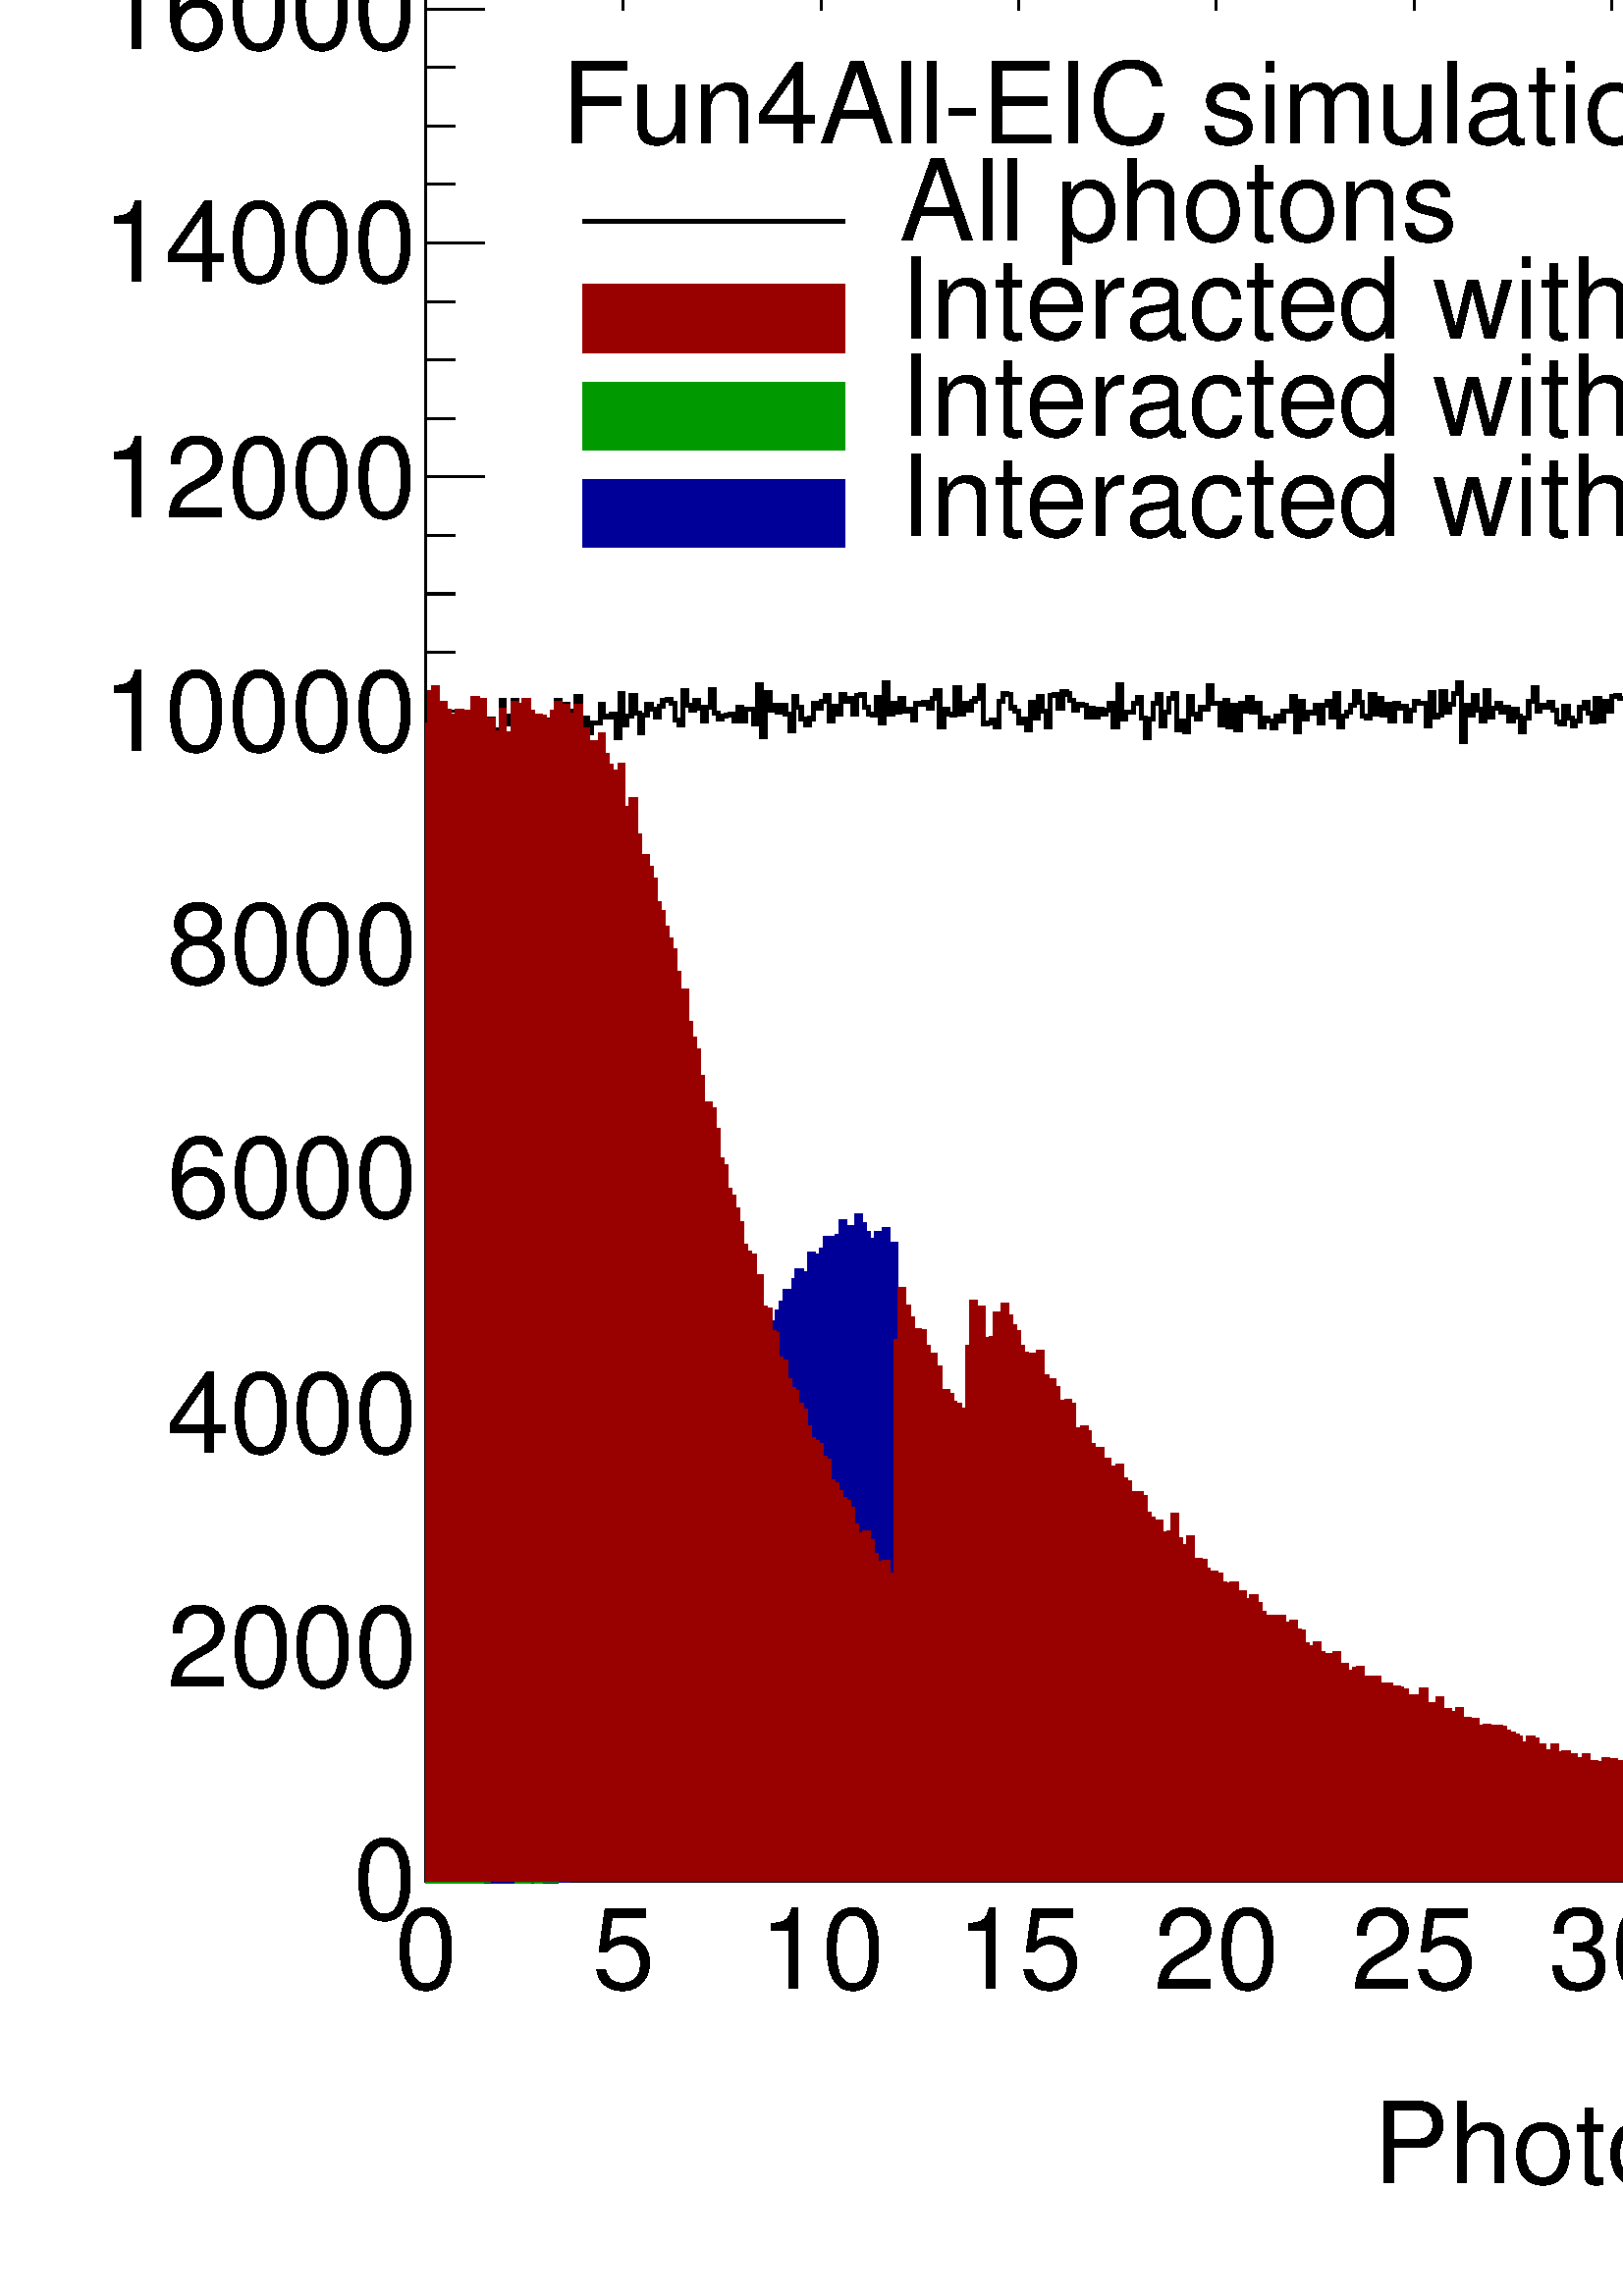 %!PS-Adobe-2.0 EPSF-2.0
%%BoundingBox:  0 0 936 913
%%DocumentNeededResources: ProcSet (FontSetInit)
%%EndComments
%%BeginProlog
80 dict begin
/s {stroke} def /l {lineto} def /m {moveto} def /t {translate} def
/r {rotate} def /rl {roll}  def /R {repeat} def
/d {rlineto} def /rm {rmoveto} def /gr {grestore} def /f {eofill} def
/c {setrgbcolor} def /black {0 setgray} def /sd {setdash} def
/cl {closepath} def /sf {scalefont setfont} def /lw {setlinewidth} def
/box {m dup 0 exch d exch 0 d 0 exch neg d cl} def
/NC{systemdict begin initclip end}def/C{NC box clip newpath}def
/bl {box s} def /bf {gsave box gsave f grestore 1 lw [] 0 sd s grestore} def /Y { 0 exch d} def /X { 0 d} def 
/K {{pop pop 0 moveto} exch kshow} bind def
/ita {/ang 15 def gsave [1 0 ang dup sin exch cos div 1 0 0] concat} def 
/mp {newpath /y exch def /x exch def} def
/side {[w .77 mul w .23 mul] .385 w mul sd w 0 l currentpoint t -144 r} def
/mr {mp x y w2 0 360 arc} def /m24 {mr s} def /m20 {mr f} def
/mb {mp x y w2 add m w2 neg 0 d 0 w neg d w 0 d 0 w d cl} def
/mt {mp x y w2 add m w2 neg w neg d w 0 d cl} def
/w4 {w 4 div} def
/w6 {w 6 div} def
/w8 {w 8 div} def
/m21 {mb f} def /m25 {mb s} def /m22 {mt f} def /m26{mt s} def
/m23 {mp x y w2 sub m w2 w d w neg 0 d cl f} def
/m27 {mp x y w2 add m w3 neg w2 neg d w3 w2 neg d w3 w2 d cl s} def
/m28 {mp x w2 sub y w2 sub w3 add m w3 0 d  0 w3 neg d w3 0 d 0 w3 d w3 0 d  0 w3 d w3 neg 0 d 0 w3 d w3 neg 0 d 0 w3 neg d w3 neg 0 d cl s } def
/m29 {mp gsave x w2 sub y w2 add w3 sub m currentpoint t 4 {side} repeat cl fill gr} def
/m30 {mp gsave x w2 sub y w2 add w3 sub m currentpoint t 4 {side} repeat cl s gr} def
/m31 {mp x y w2 sub m 0 w d x w2 sub y m w 0 d x w2 sub y w2 add m w w neg d x w2 sub y w2 sub m w w d s} def
/m32 {mp x y w2 sub m w2 w d w neg 0 d cl s} def
/m33 {mp x y w2 add m w3 neg w2 neg d w3 w2 neg d w3 w2 d cl f} def
/m34 {mp x w2 sub y w2 sub w3 add m w3 0 d  0 w3 neg d w3 0 d 0 w3 d w3 0 d  0 w3 d w3 neg 0 d 0 w3 d w3 neg 0 d 0 w3 neg d w3 neg 0 d cl f } def
/m35 {mp x y w2 add m w2 neg w2 neg d w2 w2 neg d w2 w2 d w2 neg w2 d x y w2 sub m 0 w d x w2 sub y m w 0 d s} def
/m36 {mb x w2 sub y w2 add m w w neg d x w2 sub y w2 sub m w w d s} def
/m37 {mp x y m w4 neg w2 d w4 neg w2 neg d w2 0 d  w4 neg w2 neg d w2 0 d w4 neg w2 d w2 0 d w4 neg w2 d w4 neg w2 neg d cl s} def
/m38 {mp x w4 sub y w2 add m w4 neg w4 neg d 0 w2 neg d w4 w4 neg d w2 0 d w4 w4 d 0 w2 d w4 neg w4 d w2 neg 0 d x y w2 sub m 0 w d x w2 sub y m w 0 d cl s} def
/m39 {mp x y m w4 neg w2 d w4 neg w2 neg d w2 0 d  w4 neg w2 neg d w2 0 d w4 neg w2 d w2 0 d w4 neg w2 d w4 neg w2 neg d cl f} def
/m40 {mp x y m w4 w2 d w4 w4 neg d w2 neg w4 neg d w2 w4 neg d w4 neg w4 neg d w4 neg w2 d w4 neg w2 neg d w4 neg w4 d w2 w4 d w2 neg w4 d w4 w4 d w4 w2 neg d cl s} def
/m41 {mp x y m w4 w2 d w4 w4 neg d w2 neg w4 neg d w2 w4 neg d w4 neg w4 neg d w4 neg w2 d w4 neg w2 neg d w4 neg w4 d w2 w4 d w2 neg w4 d w4 w4 d w4 w2 neg d cl f} def
/m42 {mp x y w2 add m w8 neg w2 -3 4 div mul d w2 -3 4 div mul w8 neg d w2 3 4 div mul w8 neg d w8 w2 -3 4 div mul d w8 w2 3 4 div mul d w2 3 4 div mul w8 d w2 -3 4 div mul w8 d w8 neg w2 3 4 div mul d cl s} def
/m43 {mp x y w2 add m w8 neg w2 -3 4 div mul d w2 -3 4 div mul w8 neg d w2 3 4 div mul w8 neg d w8 w2 -3 4 div mul d w8 w2 3 4 div mul d w2 3 4 div mul w8 d w2 -3 4 div mul w8 d w8 neg w2 3 4 div mul d cl f} def
/m44 {mp x y m w6 neg w2 d w2 2 3 div mul 0 d w6 neg w2 neg d w2 w6 d 0 w2 -2 3 div mul d w2 neg w6 d w6 w2 neg d w2 -2 3 div mul 0 d w6 w2 d w2 neg w6 neg d 0 w2 2 3 div mul d w2 w6 neg d cl s} def
/m45 {mp x y m w6 neg w2 d w2 2 3 div mul 0 d w6 neg w2 neg d w2 w6 d 0 w2 -2 3 div mul d w2 neg w6 d w6 w2 neg d w2 -2 3 div mul 0 d w6 w2 d w2 neg w6 neg d 0 w2 2 3 div mul d w2 w6 neg d cl f} def
/m46 {mp x y w4 add m w4 neg w4 d w4 neg w4 neg d  w4 w4 neg d w4 neg w4 neg d w4 w4 neg d w4 w4 d w4 w4 neg d w4 w4 d w4 neg w4 d w4 w4 d w4 neg w4 d w4 neg w4 neg d cl s} def
/m47 {mp x y w4 add m w4 neg w4 d w4 neg w4 neg d w4 w4 neg d w4 neg w4 neg d  w4 w4 neg d w4 w4 d w4 w4 neg d w4 w4 d w4 neg w4 d w4 w4 d w4 neg w4 d w4 neg w4 neg d cl f} def
/m48 {mp x y w4 add m w4 neg w4 d w4 neg w4 neg d w4 w4 neg d  w4 neg w4 neg d w4 w4 neg d w4 w4 d w4 w4 neg d w4 w4 d w4 neg w4 d w4 w4 d w4 neg w4 d w4 neg w4 neg d  w4 w4 neg d w4 neg w4 neg d w4 neg w4 d w4 w4 d cl f} def
/m49 {mp x w2 sub w3 add y w2 sub w3 add m  0 w3 neg d w3 0 d 0 w3 d w3 0 d 0 w3 d w3 neg 0 d 0 w3 d w3 neg 0 d 0 w3 neg d w3 neg 0 d 0 w3 neg d w3 0 d 0 w3 d w3 0 d 0 w3 neg d w3 neg 0 d cl f } def
/m2 {mp x y w2 sub m 0 w d x w2 sub y m w 0 d s} def
/m5 {mp x w2 sub y w2 sub m w w d x w2 sub y w2 add m w w neg d s} def
%%IncludeResource: ProcSet (FontSetInit)
%%IncludeResource: font Times-Roman
%%IncludeResource: font Times-Italic
%%IncludeResource: font Times-Bold
%%IncludeResource: font Times-BoldItalic
%%IncludeResource: font Helvetica
%%IncludeResource: font Helvetica-Oblique
%%IncludeResource: font Helvetica-Bold
%%IncludeResource: font Helvetica-BoldOblique
%%IncludeResource: font Courier
%%IncludeResource: font Courier-Oblique
%%IncludeResource: font Courier-Bold
%%IncludeResource: font Courier-BoldOblique
%%IncludeResource: font Symbol
%%IncludeResource: font ZapfDingbats
/reEncode {exch findfont dup length dict begin {1 index /FID eq  {pop pop} {def} ifelse } forall /Encoding exch def currentdict end dup /FontName get exch definefont pop } def [/Times-Bold /Times-Italic /Times-BoldItalic /Helvetica /Helvetica-Oblique
 /Helvetica-Bold /Helvetica-BoldOblique /Courier /Courier-Oblique /Courier-Bold /Courier-BoldOblique /Times-Roman /AvantGarde-Book /AvantGarde-BookOblique /AvantGarde-Demi /AvantGarde-DemiOblique /Bookman-Demi /Bookman-DemiItalic /Bookman-Light
 /Bookman-LightItalic /Helvetica-Narrow /Helvetica-Narrow-Bold /Helvetica-Narrow-BoldOblique /Helvetica-Narrow-Oblique /NewCenturySchlbk-Roman /NewCenturySchlbk-Bold /NewCenturySchlbk-BoldItalic /NewCenturySchlbk-Italic /Palatino-Bold
 /Palatino-BoldItalic /Palatino-Italic /Palatino-Roman ] {ISOLatin1Encoding reEncode } forall
%%EndProlog
%%BeginSetup
%%EndSetup
newpath  gsave  .25 .25 scale  gsave  0 0 t black[  ] 0 sd 3 lw 1 1 1 c 3744 3654 0 0 bf black 1 1 1 c 3670 3580 37 37 bf black 1 1 1 c 2899 2829 624 609 bf black 2899 2829 624 609 bl 1 1 1 c 2899 2829 624 609 bf black 2899 2829 624 609 bl 6 lw 1 1 1
 c black 624 2304 m 6 X 48 Y 6 X 7 Y 6 X -46 Y 6 X 23 Y 5 X -11 Y 6 X -14 Y 6 X 6 Y 6 X 8 Y 6 X -3 Y 5 X 2 Y 6 X -3 Y 6 X 23 Y 6 X -40 Y 6 X 37 Y 5 X -57 Y 6 X 29 Y 6 X -16 Y 6 X 1 Y 6 X 43 Y 5 X -23 Y 6 X -12 Y 6 X 34 Y 6 X -7 Y 6 X -39 Y 5 X 46 Y 6
 X -17 Y 6 X -18 Y 6 X 13 Y 6 X -2 Y 5 X -4 Y 6 X -2 Y 6 X 14 Y 6 X 16 Y 6 X -31 Y 5 X 26 Y 6 X -10 Y 6 X -21 Y 6 X 42 Y 6 X -58 Y 5 X 27 Y 6 X -21 Y 6 X 14 Y 6 X -1 Y 6 X 28 Y 5 X -18 Y 12 X 3 Y 6 X -34 Y 6 X 65 Y 5 X -46 Y 6 X 13 Y 6 X 30 Y 6 X -26
 Y 6 X -29 Y 5 X 26 Y 6 X 16 Y 6 X -7 Y 6 X -11 Y 6 X 15 Y 5 X 9 Y 6 X 1 Y 6 X -5 Y 6 X -25 Y 6 X -7 Y 5 X 50 Y 6 X -22 Y 6 X -6 Y 6 X 14 Y 6 X -11 Y 5 X -20 Y 6 X 21 Y 6 X 25 Y 6 X -34 Y 5 X -9 Y 6 X 5 Y 6 X 1 Y 6 X 2 Y 6 X -11 Y 5 X 20 Y 6 X -20 Y
 6 X 18 Y 12 X -22 Y 5 X 57 Y 6 X -76 Y 6 X 65 Y 6 X -26 Y 6 X 7 Y 5 X -9 Y 6 X 9 Y 6 X -12 Y 6 X -25 Y 6 X 50 Y 5 X -15 Y 6 X -18 Y 6 X -8 Y 6 X 9 Y 6 X 22 Y 5 X -7 Y 6 X 10 Y 6 X 9 Y 6 X -38 Y 6 X 22 Y 5 X -12 Y 6 X 29 Y 6 X -10 Y 6 X 4 Y 6 X -23 Y
 5 X 28 Y 6 X 1 Y 6 X -18 Y 6 X -10 Y 6 X -2 Y 5 X 26 Y 6 X -38 Y 6 X 60 Y 6 X -47 Y 6 X 17 Y 5 X -14 Y 6 X 20 Y 6 X -18 Y 6 X 2 Y 6 X -15 Y 5 X 25 Y 6 X -2 Y 6 X 3 Y 6 X -8 Y 6 X 13 Y 5 X 12 Y 6 X -53 Y 6 X 26 Y 6 X -7 Y 6 X -2 Y 5 X 41 Y 6 X -39 Y
 6 X 15 Y 6 X -10 Y 6 X 13 Y 5 X 5 Y 6 X 18 Y 6 X -56 Y 6 X 1 Y 6 X 5 Y 5 X -10 Y 6 X 37 Y 6 X 12 Y 6 X -2 Y 5 X -19 Y 6 X -5 Y 6 X -18 Y 6 X 6 Y 6 X -16 Y 5 X 41 Y 6 X -23 Y 6 X 31 Y 6 X -21 Y 6 X -23 Y 5 X 46 Y 6 X 1 Y 6 X -19 Y 6 X 23 Y 6 X -3 Y 5
 X -9 Y 6 X -15 Y 6 X 9 Y 6 X -1 Y 6 X -17 Y 5 X 12 Y 6 X -12 Y 6 X 10 Y 6 X -7 Y 6 X 6 Y 5 X 11 Y 6 X -35 Y 6 X 62 Y 6 X -50 Y 6 X 9 Y 5 X 1 Y 6 X 13 Y 6 X 8 Y 6 X -30 Y 6 X -29 Y 5 X 27 Y 6 X 24 Y 6 X 12 Y 6 X -45 Y 6 X 19 Y 5 X 20 Y 6 X 8 Y 6 X
 -53 Y 6 X 13 Y 6 X -16 Y 5 X 51 Y 6 X -25 Y 6 X -8 Y 6 X 17 Y 6 X -2 Y 5 X 34 Y 6 X -26 Y 6 X 1 Y 6 X -32 Y 6 X 35 Y 5 X -38 Y 6 X 31 Y 6 X -36 Y 6 X 39 Y 6 X -11 Y 5 X 20 Y 6 X -22 Y 6 X 14 Y 6 X -35 Y 6 X 13 Y 5 X -5 Y 6 X -9 Y 6 X 16 Y 6 X -6 Y 5
 X 14 Y 12 X 21 Y 6 X -51 Y 6 X 44 Y 5 X -26 Y 6 X 10 Y 6 X -1 Y 6 X 11 Y 6 X -25 Y 5 X 26 Y 6 X 5 Y 6 X -23 Y 6 X 35 Y 6 X -49 Y 5 X 16 Y 6 X 6 Y 6 X 9 Y 6 X 21 Y 6 X -16 Y 5 X -20 Y 6 X -3 Y 6 X 34 Y 6 X -29 Y 6 X 24 Y 5 X -25 Y 6 X 16 Y 6 X -24 Y
 6 X 25 Y 6 X -7 Y 5 X 3 Y 6 X -22 Y 6 X 16 Y 6 X 13 Y 6 X -2 Y 5 X -1 Y 6 X -33 Y 6 X 49 Y 6 X -35 Y 6 X 2 Y 5 X 35 Y 6 X -30 Y 6 X 11 Y 6 X 16 Y 6 X 16 Y 5 X -86 Y 6 X 52 Y 6 X -14 Y 6 X 29 Y 6 X -21 Y 5 X -17 Y 6 X 45 Y 6 X -38 Y 6 X 12 Y 6 X 7 Y
 5 X -13 Y 6 X 7 Y 6 X -20 Y 6 X 17 Y 6 X -10 Y 5 X -22 Y 6 X 20 Y 6 X 24 Y 6 X 20 Y 6 X -34 Y 5 X 8 Y 6 X -2 Y 6 X 7 Y 6 X -12 Y 6 X -17 Y 5 X -3 Y 6 X 26 Y 6 X -17 Y 6 X -12 Y 5 X 7 Y 6 X 20 Y 6 X 8 Y 6 X -16 Y 6 X -13 Y 5 X 34 Y 6 X -33 Y 6 X 29 Y
 6 X -14 Y 6 X 21 Y 5 X 2 Y 6 X -4 Y 12 X -13 Y 6 X 23 Y 5 X -43 Y 6 X 13 Y 6 X 27 Y 6 X -41 Y 6 X 15 Y 5 X -23 Y 6 X 31 Y 6 X -15 Y 6 X 8 Y 11 X 6 Y 6 X 6 Y 6 X 8 Y 6 X 3 Y 6 X -57 Y 5 X 27 Y 6 X 13 Y 6 X -12 Y 6 X -20 Y 6 X 22 Y 5 X -4 Y 6 X 6 Y 6
 X 7 Y 6 X 8 Y 6 X -35 Y 5 X 41 Y 6 X -28 Y 6 X 20 Y 6 X 4 Y 6 X 8 Y 5 X -45 Y 6 X 33 Y 6 X -29 Y 6 X 23 Y 6 X -12 Y 5 X -8 Y 6 X 28 Y 6 X -15 Y 6 X 16 Y 6 X -5 Y 5 X -18 Y 6 X -10 Y 6 X 15 Y 6 X 4 Y 6 X -14 Y 5 X 19 Y 6 X -18 Y 6 X 10 Y 6 X 7 Y 6 X
 -32 Y 5 X 7 Y 6 X 22 Y 6 X -12 Y 6 X 14 Y 5 X -19 Y 6 X 14 Y 6 X 13 Y 6 X -7 Y 6 X -17 Y 5 X 23 Y 6 X -1 Y 6 X -36 Y 6 X 10 Y 6 X 20 Y 5 X -22 Y 6 X 32 Y 6 X -26 Y 6 X 25 Y 6 X -9 Y 5 X 10 Y 6 X -36 Y 6 X 50 Y 6 X -37 Y 6 X 20 Y 5 X -15 Y 6 X -22 Y
 6 X 26 Y 6 X -3 Y 6 X 23 Y 5 X 7 Y 6 X -41 Y 6 X 17 Y 6 X -15 Y 6 X -2 Y 11 X -20 Y 12 X 7 Y 6 X 11 Y 5 X 14 Y 6 X 16 Y 6 X -20 Y 6 X -9 Y 6 X 5 Y 5 X 11 Y 6 X 20 Y 6 X -20 Y 6 X -6 Y 6 X 20 Y 5 X -5 Y 6 X 30 Y 6 X -60 Y 6 X 17 Y 6 X -11 Y 5 X -8 Y
 6 X 14 Y 6 X 9 Y 6 X 20 Y 6 X -25 Y 5 X 12 Y 6 X -3 Y 6 X -11 Y 6 X 4 Y 6 X 14 Y 5 X -16 Y 6 X -12 Y 6 X 11 Y 6 X -14 Y 6 X 27 Y 5 X -16 Y 6 X 8 Y 6 X -9 Y 6 X 13 Y 11 X -8 Y 6 X 11 Y 6 X -12 Y 6 X 14 Y 5 X -39 Y 6 X 22 Y 6 X -15 Y 6 X 41 Y 6 X -17
 Y 5 X 5 Y 6 X -6 Y 6 X 7 Y 6 X -18 Y 6 X 13 Y 5 X -6 Y 6 X -1 Y 6 X 13 Y 6 X 7 Y 6 X -26 Y 5 X 5 Y 6 X 16 Y 6 X -8 Y 6 X -8 Y 6 X 13 Y 5 X -25 Y 6 X 15 Y 6 X -22 Y 6 X 17 Y 6 X -22 Y 5 X 30 Y 6 X -8 Y 6 X 8 Y 6 X 10 Y 6 X -21 Y 5 X 13 Y 6 X -13 Y 6
 X 49 Y 6 X -47 Y 6 X 9 Y 5 X -28 Y 6 X 22 Y 6 X 7 Y 6 X -6 Y 6 X -11 Y 5 X 31 Y 6 X -36 Y 6 X 21 Y 6 X -5 Y 6 X 5 Y 5 X -10 Y 6 X -1 Y 6 X 19 Y 6 X -22 Y 6 X 17 Y 5 X 12 Y 6 X 14 Y 6 X -29 Y 6 X -13 Y 6 X 4 Y 5 X 6 Y 6 X -10 Y 6 X -21 Y 6 X 50 Y 6 X
 14 Y 5 X -25 Y 6 X -22 Y 6 X 22 Y 6 X -7 Y 6 X -43 Y 5 X 40 Y 6 X s 3 lw 624 609 m 2899 X s 624 694 m -85 Y s 682 652 m -43 Y s 740 652 m -43 Y s 798 652 m -43 Y s 856 652 m -43 Y s 914 694 m -85 Y s 972 652 m -43 Y s 1030 652 m -43 Y s 1088 652 m
 -43 Y s 1146 652 m -43 Y s 1204 694 m -85 Y s 1262 652 m -43 Y s 1320 652 m -43 Y s 1378 652 m -43 Y s 1436 652 m -43 Y s 1494 694 m -85 Y s 1552 652 m -43 Y s 1610 652 m -43 Y s 1668 652 m -43 Y s 1726 652 m -43 Y s 1784 694 m -85 Y s 1842 652 m
 -43 Y s 1900 652 m -43 Y s 1958 652 m -43 Y s 2016 652 m -43 Y s 2074 694 m -85 Y s 2132 652 m -43 Y s 2190 652 m -43 Y s 2248 652 m -43 Y s 2306 652 m -43 Y s 2364 694 m -85 Y s 2422 652 m -43 Y s 2480 652 m -43 Y s 2538 652 m -43 Y s 2596 652 m
 -43 Y s 2654 694 m -85 Y s 2711 652 m -43 Y s 2769 652 m -43 Y s 2827 652 m -43 Y s 2885 652 m -43 Y s 2943 694 m -85 Y s 3001 652 m -43 Y s 3059 652 m -43 Y s 3117 652 m -43 Y s 3175 652 m -43 Y s 3233 694 m -85 Y s 3291 652 m -43 Y s 3349 652 m
 -43 Y s 3407 652 m -43 Y s 3465 652 m -43 Y s 3523 694 m -85 Y s 3523 694 m -85 Y s
 gsave  3670 3580 37 37 C 578.892 451.084 t 0 r /Helvetica findfont 165.495 sf 0 0 m (0) show NC gr 
 gsave  3670 3580 37 37 C 868.337 451.084 t 0 r /Helvetica findfont 165.495 sf 0 0 m (5) show NC gr 
 gsave  3670 3580 37 37 C 1112.67 451.084 t 0 r /Helvetica findfont 165.495 sf 0 0 m (10) show NC gr 
 gsave  3670 3580 37 37 C 1402.12 451.084 t 0 r /Helvetica findfont 165.495 sf 0 0 m (15) show NC gr 
 gsave  3670 3580 37 37 C 1691.57 451.084 t 0 r /Helvetica findfont 165.495 sf 0 0 m (20) show NC gr 
 gsave  3670 3580 37 37 C 1981.01 451.084 t 0 r /Helvetica findfont 165.495 sf 0 0 m (25) show NC gr 
 gsave  3670 3580 37 37 C 2270.46 451.084 t 0 r /Helvetica findfont 165.495 sf 0 0 m (30) show NC gr 
 gsave  3670 3580 37 37 C 2559.9 451.084 t 0 r /Helvetica findfont 165.495 sf 0 0 m (35) show NC gr 
 gsave  3670 3580 37 37 C 2853.11 451.084 t 0 r /Helvetica findfont 165.495 sf 0 0 m (40) show NC gr 
 gsave  3670 3580 37 37 C 3142.55 451.084 t 0 r /Helvetica findfont 165.495 sf 0 0 m (45) show NC gr 
 gsave  3670 3580 37 37 C 3432 451.084 t 0 r /Helvetica findfont 165.495 sf 0 0 m (50) show NC gr 
 gsave  3670 3580 37 37 C 2014.84 165.398 t 0 r /Helvetica findfont 165.495 sf 0 0 m (Photon Energy [keV]) show NC gr  624 3438 m 2899 X s 624 3353 m 85 Y s 682 3396 m 42 Y s 740 3396 m 42 Y s 798 3396 m 42 Y s 856 3396 m 42 Y s 914 3353 m 85 Y s 972
 3396 m 42 Y s 1030 3396 m 42 Y s 1088 3396 m 42 Y s 1146 3396 m 42 Y s 1204 3353 m 85 Y s 1262 3396 m 42 Y s 1320 3396 m 42 Y s 1378 3396 m 42 Y s 1436 3396 m 42 Y s 1494 3353 m 85 Y s 1552 3396 m 42 Y s 1610 3396 m 42 Y s 1668 3396 m 42 Y s 1726
 3396 m 42 Y s 1784 3353 m 85 Y s 1842 3396 m 42 Y s 1900 3396 m 42 Y s 1958 3396 m 42 Y s 2016 3396 m 42 Y s 2074 3353 m 85 Y s 2132 3396 m 42 Y s 2190 3396 m 42 Y s 2248 3396 m 42 Y s 2306 3396 m 42 Y s 2364 3353 m 85 Y s 2422 3396 m 42 Y s 2480
 3396 m 42 Y s 2538 3396 m 42 Y s 2596 3396 m 42 Y s 2654 3353 m 85 Y s 2711 3396 m 42 Y s 2769 3396 m 42 Y s 2827 3396 m 42 Y s 2885 3396 m 42 Y s 2943 3353 m 85 Y s 3001 3396 m 42 Y s 3059 3396 m 42 Y s 3117 3396 m 42 Y s 3175 3396 m 42 Y s 3233
 3353 m 85 Y s 3291 3396 m 42 Y s 3349 3396 m 42 Y s 3407 3396 m 42 Y s 3465 3396 m 42 Y s 3523 3353 m 85 Y s 3523 3353 m 85 Y s 624 609 m 2829 Y s 711 609 m -87 X s 668 695 m -44 X s 668 781 m -44 X s 668 867 m -44 X s 711 953 m -87 X s 668 1038 m
 -44 X s 668 1124 m -44 X s 668 1210 m -44 X s 711 1296 m -87 X s 668 1382 m -44 X s 668 1467 m -44 X s 668 1553 m -44 X s 711 1639 m -87 X s 668 1725 m -44 X s 668 1811 m -44 X s 668 1896 m -44 X s 711 1982 m -87 X s 668 2068 m -44 X s 668 2154 m
 -44 X s 668 2240 m -44 X s 711 2325 m -87 X s 668 2411 m -44 X s 668 2497 m -44 X s 668 2583 m -44 X s 711 2669 m -87 X s 668 2754 m -44 X s 668 2840 m -44 X s 668 2926 m -44 X s 711 3012 m -87 X s 668 3098 m -44 X s 668 3183 m -44 X s 668 3269 m
 -44 X s 711 3355 m -87 X s 711 3355 m -87 X s
 gsave  3670 3580 37 37 C 518.747 552.578 t 0 r /Helvetica findfont 165.495 sf 0 0 m (0) show NC gr 
 gsave  3670 3580 37 37 C 244.337 894.651 t 0 r /Helvetica findfont 165.495 sf 0 0 m (2000) show NC gr 
 gsave  3670 3580 37 37 C 244.337 1236.72 t 0 r /Helvetica findfont 165.495 sf 0 0 m (4000) show NC gr 
 gsave  3670 3580 37 37 C 244.337 1582.55 t 0 r /Helvetica findfont 165.495 sf 0 0 m (6000) show NC gr 
 gsave  3670 3580 37 37 C 244.337 1924.63 t 0 r /Helvetica findfont 165.495 sf 0 0 m (8000) show NC gr 
 gsave  3670 3580 37 37 C 150.361 2266.7 t 0 r /Helvetica findfont 165.495 sf 0 0 m (10000) show NC gr 
 gsave  3670 3580 37 37 C 150.361 2608.77 t 0 r /Helvetica findfont 165.495 sf 0 0 m (12000) show NC gr 
 gsave  3670 3580 37 37 C 150.361 2954.6 t 0 r /Helvetica findfont 165.495 sf 0 0 m (14000) show NC gr 
 gsave  3670 3580 37 37 C 150.361 3296.67 t 0 r /Helvetica findfont 165.495 sf 0 0 m (16000) show NC gr  3523 609 m 2829 Y s 3436 609 m 87 X s 3480 695 m 43 X s 3480 781 m 43 X s 3480 867 m 43 X s 3436 953 m 87 X s 3480 1038 m 43 X s 3480 1124 m 43 X
 s 3480 1210 m 43 X s 3436 1296 m 87 X s 3480 1382 m 43 X s 3480 1467 m 43 X s 3480 1553 m 43 X s 3436 1639 m 87 X s 3480 1725 m 43 X s 3480 1811 m 43 X s 3480 1896 m 43 X s 3436 1982 m 87 X s 3480 2068 m 43 X s 3480 2154 m 43 X s 3480 2240 m 43 X s
 3436 2325 m 87 X s 3480 2411 m 43 X s 3480 2497 m 43 X s 3480 2583 m 43 X s 3436 2669 m 87 X s 3480 2754 m 43 X s 3480 2840 m 43 X s 3480 2926 m 43 X s 3436 3012 m 87 X s 3480 3098 m 43 X s 3480 3183 m 43 X s 3480 3269 m 43 X s 3436 3355 m 87 X s
 3436 3355 m 87 X s 0 0 0.6 c 6 lw black 3 lw 0 0 0.6 c 3523 609 m -2899 X 174 X 1 Y 6 X -1 Y 12 X 1 Y 17 X 1 Y 6 X 1 Y 6 X 1 Y 11 X 3 Y 6 X 1 Y 6 X 5 Y 6 X 6 Y 6 X 2 Y 5 X 8 Y 6 X 10 Y 6 X 6 Y 6 X 6 Y 6 X 7 Y 5 X 17 Y 6 X 10 Y 6 X 11 Y 6 X 20 Y 6 X
 4 Y 5 X 24 Y 6 X 23 Y 6 X 10 Y 6 X 21 Y 6 X 23 Y 5 X 32 Y 6 X 20 Y 6 X 8 Y 6 X 13 Y 6 X 27 Y 5 X 38 Y 6 X 19 Y 6 X 20 Y 6 X 32 Y 6 X 21 Y 5 X 16 Y 6 X 24 Y 6 X 35 Y 6 X -5 Y 5 X 35 Y 6 X 22 Y 6 X 23 Y 6 X 20 Y 6 X 6 Y 5 X 40 Y 6 X 19 Y 6 X 14 Y 6 X
 15 Y 6 X 17 Y 5 X 36 Y 6 X -25 Y 6 X 67 Y 6 X 1 Y 6 X 7 Y 5 X 17 Y 6 X 13 Y 6 X 17 Y 6 X -20 Y 6 X 36 Y 5 X 14 Y 6 X -19 Y 6 X 14 Y 6 X 30 Y 6 X -3 Y 5 X -2 Y 6 X 10 Y 6 X 18 Y 6 X -10 Y 6 X 10 Y 5 X 2 Y 6 X 22 Y 6 X -21 Y 6 X 13 Y 6 X -19 Y 5 X 36
 Y 6 X -13 Y 6 X -14 Y 6 X -9 Y 11 X 10 Y 6 X -35 Y 6 X 41 Y 6 X -39 Y 6 X 17 Y 5 X -272 Y 6 X -45 Y 6 X -9 Y 6 X 11 Y 6 X -4 Y 5 X 21 Y 6 X -13 Y 6 X 8 Y 12 X -2 Y 5 X 3 Y 6 X -19 Y 6 X 1 Y 6 X 1 Y 6 X 2 Y 5 X 14 Y 6 X -35 Y 6 X 25 Y 6 X -73 Y 6 X
 -48 Y 5 X 5 Y 6 X 6 Y 6 X -16 Y 6 X 13 Y 6 X -15 Y 5 X -43 Y 6 X 30 Y 6 X -11 Y 6 X -11 Y 5 X -9 Y 6 X -13 Y 6 X 9 Y 6 X 5 Y 6 X -8 Y 5 X 16 Y 6 X -21 Y 6 X -2 Y 12 X 4 Y 5 X 8 Y 6 X -12 Y 6 X -3 Y 6 X -1 Y 6 X -2 Y 5 X -14 Y 6 X 8 Y 6 X -4 Y 6 X 5
 Y 6 X -22 Y 5 X 10 Y 6 X 4 Y 6 X -16 Y 6 X 7 Y 6 X -12 Y 5 X 6 Y 6 X -1 Y 6 X 8 Y 6 X -16 Y 6 X -2 Y 5 X -2 Y 6 X -5 Y 6 X -2 Y 6 X -20 Y 6 X -8 Y 5 X 7 Y 6 X 9 Y 6 X 13 Y 6 X -25 Y 6 X 1 Y 11 X -13 Y 6 X 5 Y 6 X -1 Y 6 X -11 Y 5 X 3 Y 6 X -10 Y 6 X
 3 Y 6 X 1 Y 6 X -14 Y 5 X 19 Y 6 X -21 Y 6 X 10 Y 6 X -12 Y 6 X 7 Y 5 X -16 Y 6 X -5 Y 6 X -2 Y 6 X 7 Y 6 X -14 Y 5 X 10 Y 6 X -12 Y 6 X -3 Y 6 X 1 Y 6 X -11 Y 11 X -11 Y 6 X 9 Y 6 X -7 Y 5 X 6 Y 6 X -4 Y 6 X 8 Y 6 X -12 Y 6 X -13 Y 5 X 18 Y 6 X -20
 Y 6 X 20 Y 6 X -21 Y 6 X -11 Y 5 X 19 Y 6 X -8 Y 12 X -9 Y 11 X -2 Y 6 X 9 Y 6 X -22 Y 6 X 3 Y 6 X 6 Y 5 X -10 Y 6 X -5 Y 6 X 3 Y 6 X -14 Y 6 X 5 Y 5 X 8 Y 6 X -5 Y 6 X 4 Y 6 X -19 Y 6 X 5 Y 5 X 4 Y 6 X -6 Y 6 X 10 Y 6 X -3 Y 6 X -10 Y 5 X -5 Y 6 X
 -3 Y 6 X 4 Y 6 X -7 Y 6 X 11 Y 5 X -11 Y 12 X 9 Y 6 X -15 Y 6 X 1 Y 5 X 1 Y 6 X -3 Y 6 X -4 Y 6 X 1 Y 6 X 5 Y 5 X -21 Y 6 X 10 Y 6 X -6 Y 6 X 2 Y 6 X -4 Y 5 X -6 Y 6 X 3 Y 6 X -4 Y 6 X -1 Y 6 X -6 Y 5 X 4 Y 6 X 7 Y 6 X -4 Y 6 X 6 Y 6 X -12 Y 11 X 2
 Y 6 X -3 Y 6 X -5 Y 6 X -6 Y 5 X 8 Y 6 X -5 Y 6 X 1 Y 6 X 7 Y 5 X -15 Y 6 X 14 Y 6 X -3 Y 6 X -9 Y 6 X -4 Y 5 X 13 Y 6 X -20 Y 6 X 7 Y 12 X 1 Y 5 X -7 Y 6 X 6 Y 6 X -11 Y 6 X 6 Y 6 X 4 Y 5 X -2 Y 6 X 4 Y 6 X -6 Y 6 X -8 Y 6 X 5 Y 5 X -7 Y 6 X -1 Y 6
 X 5 Y 6 X -2 Y 6 X 3 Y 5 X -7 Y 6 X -5 Y 6 X 9 Y 6 X -2 Y 6 X -7 Y 5 X 2 Y 12 X -15 Y 6 X 16 Y 6 X -1 Y 5 X -7 Y 6 X 3 Y 6 X -10 Y 6 X 8 Y 6 X 2 Y 5 X -6 Y 6 X -3 Y 6 X 1 Y 6 X 3 Y 6 X 8 Y 5 X -10 Y 6 X -3 Y 6 X 4 Y 6 X -8 Y 6 X 5 Y 5 X -11 Y 6 X 5
 Y 6 X 5 Y 6 X -9 Y 6 X 6 Y 5 X -6 Y 6 X 5 Y 6 X -7 Y 6 X 9 Y 6 X -5 Y 5 X 2 Y 6 X -9 Y 6 X 4 Y 6 X 7 Y 6 X -5 Y 5 X -10 Y 6 X 9 Y 6 X -3 Y 6 X -6 Y 11 X 1 Y 6 X 4 Y 6 X -10 Y 6 X 9 Y 5 X -2 Y 6 X -2 Y 6 X 2 Y 6 X -4 Y 6 X 1 Y 5 X -7 Y 6 X 5 Y 6 X 3
 Y 6 X 3 Y 6 X -1 Y 5 X -3 Y 6 X -2 Y 6 X -1 Y 6 X -3 Y 6 X 2 Y 17 X -2 Y 6 X -7 Y 6 X 5 Y 5 X -5 Y 6 X 2 Y 6 X -3 Y 6 X 12 Y 6 X -10 Y 11 X 1 Y 6 X 1 Y 6 X -3 Y 6 X 6 Y 5 X -6 Y 6 X 3 Y 6 X -1 Y 12 X -1 Y 5 X -9 Y 6 X 11 Y 6 X -7 Y 6 X 1 Y 6 X 8 Y 5
 X -12 Y 6 X 9 Y 6 X -4 Y 6 X 1 Y 6 X -6 Y 5 X -2 Y 6 X 1 Y 6 X 5 Y 6 X 1 Y 6 X -3 Y 11 X -8 Y 6 X 5 Y 6 X -1 Y 6 X 1 Y 5 X 5 Y 6 X -1 Y 6 X 1 Y 6 X -6 Y 6 X 1 Y 5 X -9 Y 6 X 1 Y 6 X 11 Y 6 X -8 Y 6 X 1 Y 5 X 4 Y 6 X -4 Y 6 X 6 Y 6 X -8 Y 5 X -2 Y 6
 X -1 Y 6 X 4 Y 6 X 5 Y 6 X -5 Y 11 X -3 Y 12 X 6 Y 6 X -1 Y 5 X -3 Y 6 X 4 Y 6 X -8 Y 6 X 1 Y 6 X 1 Y 5 X -4 Y 6 X -3 Y 6 X 9 Y 6 X -3 Y 6 X 1 Y 5 X 3 Y 6 X -4 Y 12 X -5 Y 6 X 5 Y 5 X -3 Y 6 X 1 Y 6 X -3 Y 6 X 1 Y 6 X 6 Y 5 X -6 Y 6 X -1 Y 6 X 7 Y 6
 X -4 Y 6 X 2 Y 5 X 2 Y 6 X -7 Y 6 X -1 Y 6 X 1 Y 6 X 2 Y 5 X 2 Y 6 X -4 Y 12 X -1 Y 6 X -1 Y 5 X 8 Y 6 X -4 Y 6 X -1 Y 6 X -3 Y 6 X 3 Y 5 X -6 Y 6 X 10 Y 6 X -2 Y 6 X 1 Y 6 X -7 Y 5 X -1 Y 6 X 1 Y 6 X 1 Y 6 X 3 Y 6 X -4 Y 5 X 3 Y 6 X -5 Y 6 X 3 Y 6
 X -6 Y 11 X 3 Y 6 X 1 Y f 6 lw 624 609 m 192 X 1 Y 17 X 1 Y 6 X 1 Y 6 X 1 Y 11 X 3 Y 6 X 1 Y 6 X 5 Y 6 X 6 Y 6 X 2 Y 5 X 8 Y 6 X 10 Y 6 X 6 Y 6 X 6 Y 6 X 7 Y 5 X 17 Y 6 X 10 Y 6 X 11 Y 6 X 20 Y 6 X 4 Y 5 X 24 Y 6 X 23 Y 6 X 10 Y 6 X 21 Y 6 X 23 Y 5
 X 32 Y 6 X 20 Y 6 X 8 Y 6 X 13 Y 6 X 27 Y 5 X 38 Y 6 X 19 Y 6 X 20 Y 6 X 32 Y 6 X 21 Y 5 X 16 Y 6 X 24 Y 6 X 35 Y 6 X -5 Y 5 X 35 Y 6 X 22 Y 6 X 23 Y 6 X 20 Y 6 X 6 Y 5 X 40 Y 6 X 19 Y 6 X 14 Y 6 X 15 Y 6 X 17 Y 5 X 36 Y 6 X -25 Y 6 X 67 Y 6 X 1 Y 6
 X 7 Y 5 X 17 Y 6 X 13 Y 6 X 17 Y 6 X -20 Y 6 X 36 Y 5 X 14 Y 6 X -19 Y 6 X 14 Y 6 X 30 Y 6 X -3 Y 5 X -2 Y 6 X 10 Y 6 X 18 Y 6 X -10 Y 6 X 10 Y 5 X 2 Y 6 X 22 Y 6 X -21 Y 6 X 13 Y 6 X -19 Y 5 X 36 Y 6 X -13 Y 6 X -14 Y 6 X -9 Y 11 X 10 Y 6 X -35 Y 6
 X 41 Y 6 X -39 Y 6 X 17 Y 5 X -272 Y 6 X -45 Y 6 X -9 Y 6 X 11 Y 6 X -4 Y 5 X 21 Y 6 X -13 Y 6 X 8 Y 12 X -2 Y 5 X 3 Y 6 X -19 Y 6 X 1 Y 6 X 1 Y 6 X 2 Y 5 X 14 Y 6 X -35 Y 6 X 25 Y 6 X -73 Y 6 X -48 Y 5 X 5 Y 6 X 6 Y 6 X -16 Y 6 X 13 Y 6 X -15 Y 5 X
 -43 Y 6 X 30 Y 6 X -11 Y 6 X -11 Y 5 X -9 Y 6 X -13 Y 6 X 9 Y 6 X 5 Y 6 X -8 Y 5 X 16 Y 6 X -21 Y 6 X -2 Y 12 X 4 Y 5 X 8 Y 6 X -12 Y 6 X -3 Y 6 X -1 Y 6 X -2 Y 5 X -14 Y 6 X 8 Y 6 X -4 Y 6 X 5 Y 6 X -22 Y 5 X 10 Y 6 X 4 Y 6 X -16 Y 6 X 7 Y 6 X -12
 Y 5 X 6 Y 6 X -1 Y 6 X 8 Y 6 X -16 Y 6 X -2 Y 5 X -2 Y 6 X -5 Y 6 X -2 Y 6 X -20 Y 6 X -8 Y 5 X 7 Y 6 X 9 Y 6 X 13 Y 6 X -25 Y 6 X 1 Y 11 X -13 Y 6 X 5 Y 6 X -1 Y 6 X -11 Y 5 X 3 Y 6 X -10 Y 6 X 3 Y 6 X 1 Y 6 X -14 Y 5 X 19 Y 6 X -21 Y 6 X 10 Y 6 X
 -12 Y 6 X 7 Y 5 X -16 Y 6 X -5 Y 6 X -2 Y 6 X 7 Y 6 X -14 Y 5 X 10 Y 6 X -12 Y 6 X -3 Y 6 X 1 Y 6 X -11 Y 11 X -11 Y 6 X 9 Y 6 X -7 Y 5 X 6 Y 6 X -4 Y 6 X 8 Y 6 X -12 Y 6 X -13 Y 5 X 18 Y 6 X -20 Y 6 X 20 Y 6 X -21 Y 6 X -11 Y 5 X 19 Y 6 X -8 Y 12 X
 -9 Y 11 X -2 Y 6 X 9 Y 6 X -22 Y 6 X 3 Y 6 X 6 Y 5 X -10 Y 6 X -5 Y 6 X 3 Y 6 X -14 Y 6 X 5 Y 5 X 8 Y 6 X -5 Y 6 X 4 Y 6 X -19 Y 6 X 5 Y 5 X 4 Y 6 X -6 Y 6 X 10 Y 6 X -3 Y 6 X -10 Y 5 X -5 Y 6 X -3 Y 6 X 4 Y 6 X -7 Y 6 X 11 Y 5 X -11 Y 12 X 9 Y 6 X
 -15 Y 6 X 1 Y 5 X 1 Y 6 X -3 Y 6 X -4 Y 6 X 1 Y 6 X 5 Y 5 X -21 Y 6 X 10 Y 6 X -6 Y 6 X 2 Y 6 X -4 Y 5 X -6 Y 6 X 3 Y 6 X -4 Y 6 X -1 Y 6 X -6 Y 5 X 4 Y 6 X 7 Y 6 X -4 Y 6 X 6 Y 6 X -12 Y 11 X 2 Y 6 X -3 Y 6 X -5 Y 6 X -6 Y 5 X 8 Y 6 X -5 Y 6 X 1 Y
 6 X 7 Y 5 X -15 Y 6 X 14 Y 6 X -3 Y 6 X -9 Y 6 X -4 Y 5 X 13 Y 6 X -20 Y 6 X 7 Y 12 X 1 Y 5 X -7 Y 6 X 6 Y 6 X -11 Y 6 X 6 Y 6 X 4 Y 5 X -2 Y 6 X 4 Y 6 X -6 Y 6 X -8 Y 6 X 5 Y 5 X -7 Y 6 X -1 Y 6 X 5 Y 6 X -2 Y 6 X 3 Y 5 X -7 Y 6 X -5 Y 6 X 9 Y 6 X
 -2 Y 6 X -7 Y 5 X 2 Y 12 X -15 Y 6 X 16 Y 6 X -1 Y 5 X -7 Y 6 X 3 Y 6 X -10 Y 6 X 8 Y 6 X 2 Y 5 X -6 Y 6 X -3 Y 6 X 1 Y 6 X 3 Y 6 X 8 Y 5 X -10 Y 6 X -3 Y 6 X 4 Y 6 X -8 Y 6 X 5 Y 5 X -11 Y 6 X 5 Y 6 X 5 Y 6 X -9 Y 6 X 6 Y 5 X -6 Y 6 X 5 Y 6 X -7 Y
 6 X 9 Y 6 X -5 Y 5 X 2 Y 6 X -9 Y 6 X 4 Y 6 X 7 Y 6 X -5 Y 5 X -10 Y 6 X 9 Y 6 X -3 Y 6 X -6 Y 11 X 1 Y 6 X 4 Y 6 X -10 Y 6 X 9 Y 5 X -2 Y 6 X -2 Y 6 X 2 Y 6 X -4 Y 6 X 1 Y 5 X -7 Y 6 X 5 Y 6 X 3 Y 6 X 3 Y 6 X -1 Y 5 X -3 Y 6 X -2 Y 6 X -1 Y 6 X -3
 Y 6 X 2 Y 17 X -2 Y 6 X -7 Y 6 X 5 Y 5 X -5 Y 6 X 2 Y 6 X -3 Y 6 X 12 Y 6 X -10 Y 11 X 1 Y 6 X 1 Y 6 X -3 Y 6 X 6 Y 5 X -6 Y 6 X 3 Y 6 X -1 Y 12 X -1 Y 5 X -9 Y 6 X 11 Y 6 X -7 Y 6 X 1 Y 6 X 8 Y 5 X -12 Y 6 X 9 Y 6 X -4 Y 6 X 1 Y 6 X -6 Y 5 X -2 Y 6
 X 1 Y 6 X 5 Y 6 X 1 Y 6 X -3 Y 11 X -8 Y 6 X 5 Y 6 X -1 Y 6 X 1 Y 5 X 5 Y 6 X -1 Y 6 X 1 Y 6 X -6 Y 6 X 1 Y 5 X -9 Y 6 X 1 Y 6 X 11 Y 6 X -8 Y 6 X 1 Y 5 X 4 Y 6 X -4 Y 6 X 6 Y 6 X -8 Y 5 X -2 Y 6 X -1 Y 6 X 4 Y 6 X 5 Y 6 X -5 Y 11 X -3 Y 12 X 6 Y 6
 X -1 Y 5 X -3 Y 6 X 4 Y 6 X -8 Y 6 X 1 Y 6 X 1 Y 5 X -4 Y 6 X -3 Y 6 X 9 Y 6 X -3 Y 6 X 1 Y 5 X 3 Y 6 X -4 Y 12 X -5 Y 6 X 5 Y 5 X -3 Y 6 X 1 Y 6 X -3 Y 6 X 1 Y 6 X 6 Y 5 X -6 Y 6 X -1 Y 6 X 7 Y 6 X -4 Y 6 X 2 Y 5 X 2 Y 6 X -7 Y 6 X -1 Y 6 X 1 Y 6 X
 2 Y 5 X 2 Y 6 X -4 Y 12 X -1 Y 6 X -1 Y 5 X 8 Y 6 X -4 Y 6 X -1 Y 6 X -3 Y 6 X 3 Y 5 X -6 Y 6 X 10 Y 6 X -2 Y 6 X 1 Y 6 X -7 Y 5 X -1 Y 6 X 1 Y 6 X 1 Y 6 X 3 Y 6 X -4 Y 5 X 3 Y 6 X -5 Y 6 X 3 Y 6 X -6 Y 11 X 3 Y 6 X 1 Y s 0 0.6 0 c black 3 lw 0 0.6
 0 c 3523 609 m -2899 X 82 X 1 Y 11 X 1 Y 6 X 2 Y 6 X 2 Y 6 X 10 Y 5 X 11 Y 6 X 9 Y 6 X -33 Y 6 X -3 Y 17 X 1 Y 12 X -1 Y 6 X 1 Y 11 X 1 Y 6 X -1 Y 6 X 2 Y 6 X -1 Y 5 X 2 Y 6 X 1 Y 6 X 1 Y 6 X 5 Y 6 X -1 Y 5 X 2 Y 6 X 7 Y 6 X -2 Y 6 X 5 Y 6 X 3 Y 5 X
 5 Y 6 X 6 Y 6 X 5 Y 6 X 1 Y 6 X 7 Y 11 X 10 Y 6 X 1 Y 6 X 8 Y 6 X -1 Y 5 X 1 Y 6 X 8 Y 6 X 2 Y 6 X 6 Y 6 X 4 Y 5 X -1 Y 6 X -1 Y 6 X 2 Y 6 X -4 Y 6 X 4 Y 5 X 1 Y 6 X 7 Y 6 X -2 Y 6 X 1 Y 6 X 6 Y 5 X 2 Y 6 X -2 Y 6 X -1 Y 11 X 1 Y 6 X -3 Y 6 X 8 Y 6
 X -10 Y 6 X 4 Y 5 X -4 Y 6 X -8 Y 6 X 9 Y 6 X -2 Y 6 X -2 Y 5 X 3 Y 6 X -6 Y 6 X 3 Y 6 X -4 Y 6 X 3 Y 11 X -2 Y 6 X -5 Y 6 X 2 Y 6 X 15 Y 5 X -11 Y 6 X 1 Y 6 X -6 Y 6 X -4 Y 6 X 9 Y 5 X -6 Y 6 X -1 Y 6 X 2 Y 6 X -6 Y 6 X 5 Y 5 X -5 Y 6 X -1 Y 6 X 7
 Y 6 X -6 Y 6 X 1 Y 5 X -3 Y 6 X 6 Y 6 X -9 Y 6 X -4 Y 6 X -2 Y 5 X 4 Y 6 X -6 Y 6 X 8 Y 6 X -4 Y 6 X -3 Y 5 X -22 Y 6 X -6 Y 12 X 2 Y 6 X -4 Y 5 X 6 Y 6 X -3 Y 6 X 1 Y 17 X 4 Y 6 X -7 Y 6 X 8 Y 6 X -4 Y 6 X -2 Y 5 X -2 Y 6 X 2 Y 6 X -2 Y 6 X -3 Y 6
 X -1 Y 5 X -2 Y 6 X -2 Y 6 X 4 Y 6 X -2 Y 6 X -6 Y 5 X 4 Y 6 X 4 Y 6 X -3 Y 6 X -1 Y 5 X 4 Y 6 X -4 Y 6 X 2 Y 6 X -2 Y 6 X 4 Y 5 X -4 Y 6 X -1 Y 6 X 3 Y 6 X 2 Y 11 X -6 Y 6 X 5 Y 12 X -2 Y 6 X 5 Y 5 X 1 Y 6 X -1 Y 6 X -4 Y 12 X 3 Y 5 X 2 Y 6 X -4 Y
 6 X -7 Y 6 X 8 Y 6 X -1 Y 5 X 3 Y 6 X -3 Y 6 X 1 Y 6 X 2 Y 6 X -5 Y 5 X 4 Y 6 X 2 Y 6 X 1 Y 6 X -6 Y 6 X 8 Y 5 X -6 Y 6 X 3 Y 6 X -1 Y 6 X -3 Y 6 X 3 Y 5 X 2 Y 12 X -2 Y 6 X -2 Y 11 X 4 Y 6 X 2 Y 6 X -7 Y 6 X 9 Y 6 X -5 Y 11 X -3 Y 6 X 4 Y 12 X -2 Y
 11 X 7 Y 6 X -7 Y 6 X 4 Y 6 X -2 Y 11 X 2 Y 6 X -7 Y 6 X 10 Y 11 X -7 Y 6 X 1 Y 12 X 1 Y 5 X -1 Y 6 X 1 Y 12 X 8 Y 6 X -5 Y 5 X -4 Y 6 X 2 Y 6 X -2 Y 6 X 2 Y 6 X 1 Y 5 X -1 Y 6 X -3 Y 6 X 2 Y 6 X 5 Y 6 X -8 Y 11 X 5 Y 6 X -1 Y 6 X 5 Y 6 X -4 Y 11 X
 3 Y 6 X -4 Y 6 X 3 Y 6 X 1 Y 5 X -2 Y 6 X -4 Y 6 X 2 Y 6 X 2 Y 6 X -3 Y 5 X 1 Y 6 X -3 Y 6 X 6 Y 6 X 4 Y 6 X -2 Y 5 X 2 Y 6 X -5 Y 6 X -1 Y 6 X -1 Y 6 X -1 Y 5 X 11 Y 6 X -2 Y 6 X -9 Y 6 X 7 Y 6 X -1 Y 5 X -3 Y 6 X -2 Y 6 X 2 Y 6 X -2 Y 11 X -2 Y 6
 X 9 Y 6 X -4 Y 6 X -2 Y 11 X 5 Y 6 X -7 Y 6 X 9 Y 6 X 1 Y 6 X -6 Y 11 X 1 Y 6 X 1 Y 6 X -5 Y 6 X 2 Y 5 X -4 Y 6 X 5 Y 6 X 4 Y 6 X -9 Y 6 X 2 Y 5 X 3 Y 6 X 1 Y 6 X -2 Y 6 X -3 Y 5 X 5 Y 6 X 1 Y 6 X -2 Y 6 X 3 Y 6 X -1 Y 5 X -3 Y 6 X 6 Y 6 X -6 Y 6 X
 -2 Y 6 X 3 Y 5 X 3 Y 12 X -5 Y 6 X 3 Y 6 X 7 Y 5 X -4 Y 6 X -3 Y 6 X 1 Y 12 X -2 Y 5 X -1 Y 12 X 2 Y 6 X 2 Y 6 X -2 Y 5 X -8 Y 6 X 10 Y 12 X 2 Y 6 X -1 Y 5 X -4 Y 6 X 2 Y 12 X 1 Y 6 X 1 Y 5 X -7 Y 6 X 3 Y 6 X -2 Y 6 X 1 Y 6 X 2 Y 11 X -1 Y 12 X -5 Y
 6 X 4 Y 5 X 2 Y 6 X 2 Y 6 X -3 Y 6 X 1 Y 6 X 3 Y 5 X -6 Y 6 X 5 Y 6 X -2 Y 6 X 4 Y 6 X -2 Y 5 X -2 Y 6 X 2 Y 6 X 2 Y 6 X -4 Y 6 X -4 Y 5 X 6 Y 6 X -5 Y 6 X 2 Y 6 X 1 Y 6 X 1 Y 5 X -2 Y 6 X 4 Y 6 X -3 Y 6 X -1 Y 5 X -1 Y 12 X 4 Y 6 X -4 Y 6 X -2 Y 5
 X 3 Y 12 X 2 Y 6 X -6 Y 6 X 4 Y 5 X 2 Y 6 X -4 Y 6 X 3 Y 6 X 3 Y 6 X -6 Y 5 X 4 Y 6 X -3 Y 6 X 5 Y 6 X -5 Y 6 X 8 Y 5 X -3 Y 12 X -4 Y 6 X -2 Y 17 X 2 Y 6 X -2 Y 6 X 2 Y 6 X 1 Y 5 X -2 Y 6 X 2 Y 6 X 1 Y 6 X 2 Y 17 X 3 Y 6 X -4 Y 6 X -10 Y 6 X 15 Y 5
 X -6 Y 6 X 1 Y 6 X -1 Y 6 X -3 Y 6 X 5 Y 5 X -1 Y 6 X -1 Y 6 X -6 Y 6 X 4 Y 6 X 1 Y 11 X 1 Y 12 X 3 Y 6 X -4 Y 5 X -3 Y 12 X 4 Y 6 X 1 Y 6 X -5 Y 5 X 4 Y 6 X -3 Y 6 X 6 Y 6 X -7 Y 6 X 2 Y 5 X 1 Y 12 X 3 Y 6 X -2 Y 17 X -2 Y 12 X 1 Y 5 X -2 Y 12 X 6
 Y 6 X -4 Y 6 X -1 Y 11 X -1 Y 6 X 3 Y 6 X -7 Y 6 X 7 Y 11 X -2 Y 6 X 1 Y 6 X 2 Y 6 X 1 Y 5 X -7 Y 6 X 3 Y 6 X 4 Y 6 X -8 Y 6 X 3 Y 5 X 2 Y 6 X 2 Y 12 X -7 Y 6 X 9 Y 5 X -3 Y 6 X 2 Y 6 X -6 Y 6 X 3 Y 6 X 4 Y 5 X -2 Y 6 X 2 Y 6 X -8 Y 6 X 2 Y 6 X 1 Y
 5 X -1 Y 6 X -1 Y 6 X 3 Y 6 X -2 Y 6 X 3 Y 5 X -1 Y 6 X -5 Y 6 X 5 Y 6 X 2 Y 11 X -4 Y 6 X 4 Y 6 X -2 Y 6 X 4 Y 6 X -4 Y 5 X 7 Y 6 X -8 Y 6 X 2 Y 6 X -3 Y 6 X 4 Y 5 X -3 Y 6 X 1 Y 6 X -3 Y 6 X 2 Y 6 X -1 Y 11 X 1 Y 6 X 3 Y 6 X -5 Y 6 X -2 Y 5 X 1 Y
 6 X 5 Y f 6 lw 624 609 m 82 X 1 Y 11 X 1 Y 6 X 2 Y 6 X 2 Y 6 X 10 Y 5 X 11 Y 6 X 9 Y 6 X -33 Y 6 X -3 Y 17 X 1 Y 12 X -1 Y 6 X 1 Y 11 X 1 Y 6 X -1 Y 6 X 2 Y 6 X -1 Y 5 X 2 Y 6 X 1 Y 6 X 1 Y 6 X 5 Y 6 X -1 Y 5 X 2 Y 6 X 7 Y 6 X -2 Y 6 X 5 Y 6 X 3 Y 5
 X 5 Y 6 X 6 Y 6 X 5 Y 6 X 1 Y 6 X 7 Y 11 X 10 Y 6 X 1 Y 6 X 8 Y 6 X -1 Y 5 X 1 Y 6 X 8 Y 6 X 2 Y 6 X 6 Y 6 X 4 Y 5 X -1 Y 6 X -1 Y 6 X 2 Y 6 X -4 Y 6 X 4 Y 5 X 1 Y 6 X 7 Y 6 X -2 Y 6 X 1 Y 6 X 6 Y 5 X 2 Y 6 X -2 Y 6 X -1 Y 11 X 1 Y 6 X -3 Y 6 X 8 Y
 6 X -10 Y 6 X 4 Y 5 X -4 Y 6 X -8 Y 6 X 9 Y 6 X -2 Y 6 X -2 Y 5 X 3 Y 6 X -6 Y 6 X 3 Y 6 X -4 Y 6 X 3 Y 11 X -2 Y 6 X -5 Y 6 X 2 Y 6 X 15 Y 5 X -11 Y 6 X 1 Y 6 X -6 Y 6 X -4 Y 6 X 9 Y 5 X -6 Y 6 X -1 Y 6 X 2 Y 6 X -6 Y 6 X 5 Y 5 X -5 Y 6 X -1 Y 6 X
 7 Y 6 X -6 Y 6 X 1 Y 5 X -3 Y 6 X 6 Y 6 X -9 Y 6 X -4 Y 6 X -2 Y 5 X 4 Y 6 X -6 Y 6 X 8 Y 6 X -4 Y 6 X -3 Y 5 X -22 Y 6 X -6 Y 12 X 2 Y 6 X -4 Y 5 X 6 Y 6 X -3 Y 6 X 1 Y 17 X 4 Y 6 X -7 Y 6 X 8 Y 6 X -4 Y 6 X -2 Y 5 X -2 Y 6 X 2 Y 6 X -2 Y 6 X -3 Y
 6 X -1 Y 5 X -2 Y 6 X -2 Y 6 X 4 Y 6 X -2 Y 6 X -6 Y 5 X 4 Y 6 X 4 Y 6 X -3 Y 6 X -1 Y 5 X 4 Y 6 X -4 Y 6 X 2 Y 6 X -2 Y 6 X 4 Y 5 X -4 Y 6 X -1 Y 6 X 3 Y 6 X 2 Y 11 X -6 Y 6 X 5 Y 12 X -2 Y 6 X 5 Y 5 X 1 Y 6 X -1 Y 6 X -4 Y 12 X 3 Y 5 X 2 Y 6 X -4
 Y 6 X -7 Y 6 X 8 Y 6 X -1 Y 5 X 3 Y 6 X -3 Y 6 X 1 Y 6 X 2 Y 6 X -5 Y 5 X 4 Y 6 X 2 Y 6 X 1 Y 6 X -6 Y 6 X 8 Y 5 X -6 Y 6 X 3 Y 6 X -1 Y 6 X -3 Y 6 X 3 Y 5 X 2 Y 12 X -2 Y 6 X -2 Y 11 X 4 Y 6 X 2 Y 6 X -7 Y 6 X 9 Y 6 X -5 Y 11 X -3 Y 6 X 4 Y 12 X -2
 Y 11 X 7 Y 6 X -7 Y 6 X 4 Y 6 X -2 Y 11 X 2 Y 6 X -7 Y 6 X 10 Y 11 X -7 Y 6 X 1 Y 12 X 1 Y 5 X -1 Y 6 X 1 Y 12 X 8 Y 6 X -5 Y 5 X -4 Y 6 X 2 Y 6 X -2 Y 6 X 2 Y 6 X 1 Y 5 X -1 Y 6 X -3 Y 6 X 2 Y 6 X 5 Y 6 X -8 Y 11 X 5 Y 6 X -1 Y 6 X 5 Y 6 X -4 Y 11
 X 3 Y 6 X -4 Y 6 X 3 Y 6 X 1 Y 5 X -2 Y 6 X -4 Y 6 X 2 Y 6 X 2 Y 6 X -3 Y 5 X 1 Y 6 X -3 Y 6 X 6 Y 6 X 4 Y 6 X -2 Y 5 X 2 Y 6 X -5 Y 6 X -1 Y 6 X -1 Y 6 X -1 Y 5 X 11 Y 6 X -2 Y 6 X -9 Y 6 X 7 Y 6 X -1 Y 5 X -3 Y 6 X -2 Y 6 X 2 Y 6 X -2 Y 11 X -2 Y
 6 X 9 Y 6 X -4 Y 6 X -2 Y 11 X 5 Y 6 X -7 Y 6 X 9 Y 6 X 1 Y 6 X -6 Y 11 X 1 Y 6 X 1 Y 6 X -5 Y 6 X 2 Y 5 X -4 Y 6 X 5 Y 6 X 4 Y 6 X -9 Y 6 X 2 Y 5 X 3 Y 6 X 1 Y 6 X -2 Y 6 X -3 Y 5 X 5 Y 6 X 1 Y 6 X -2 Y 6 X 3 Y 6 X -1 Y 5 X -3 Y 6 X 6 Y 6 X -6 Y 6
 X -2 Y 6 X 3 Y 5 X 3 Y 12 X -5 Y 6 X 3 Y 6 X 7 Y 5 X -4 Y 6 X -3 Y 6 X 1 Y 12 X -2 Y 5 X -1 Y 12 X 2 Y 6 X 2 Y 6 X -2 Y 5 X -8 Y 6 X 10 Y 12 X 2 Y 6 X -1 Y 5 X -4 Y 6 X 2 Y 12 X 1 Y 6 X 1 Y 5 X -7 Y 6 X 3 Y 6 X -2 Y 6 X 1 Y 6 X 2 Y 11 X -1 Y 12 X -5
 Y 6 X 4 Y 5 X 2 Y 6 X 2 Y 6 X -3 Y 6 X 1 Y 6 X 3 Y 5 X -6 Y 6 X 5 Y 6 X -2 Y 6 X 4 Y 6 X -2 Y 5 X -2 Y 6 X 2 Y 6 X 2 Y 6 X -4 Y 6 X -4 Y 5 X 6 Y 6 X -5 Y 6 X 2 Y 6 X 1 Y 6 X 1 Y 5 X -2 Y 6 X 4 Y 6 X -3 Y 6 X -1 Y 5 X -1 Y 12 X 4 Y 6 X -4 Y 6 X -2 Y
 5 X 3 Y 12 X 2 Y 6 X -6 Y 6 X 4 Y 5 X 2 Y 6 X -4 Y 6 X 3 Y 6 X 3 Y 6 X -6 Y 5 X 4 Y 6 X -3 Y 6 X 5 Y 6 X -5 Y 6 X 8 Y 5 X -3 Y 12 X -4 Y 6 X -2 Y 17 X 2 Y 6 X -2 Y 6 X 2 Y 6 X 1 Y 5 X -2 Y 6 X 2 Y 6 X 1 Y 6 X 2 Y 17 X 3 Y 6 X -4 Y 6 X -10 Y 6 X 15 Y
 5 X -6 Y 6 X 1 Y 6 X -1 Y 6 X -3 Y 6 X 5 Y 5 X -1 Y 6 X -1 Y 6 X -6 Y 6 X 4 Y 6 X 1 Y 11 X 1 Y 12 X 3 Y 6 X -4 Y 5 X -3 Y 12 X 4 Y 6 X 1 Y 6 X -5 Y 5 X 4 Y 6 X -3 Y 6 X 6 Y 6 X -7 Y 6 X 2 Y 5 X 1 Y 12 X 3 Y 6 X -2 Y 17 X -2 Y 12 X 1 Y 5 X -2 Y 12 X
 6 Y 6 X -4 Y 6 X -1 Y 11 X -1 Y 6 X 3 Y 6 X -7 Y 6 X 7 Y 11 X -2 Y 6 X 1 Y 6 X 2 Y 6 X 1 Y 5 X -7 Y 6 X 3 Y 6 X 4 Y 6 X -8 Y 6 X 3 Y 5 X 2 Y 6 X 2 Y 12 X -7 Y 6 X 9 Y 5 X -3 Y 6 X 2 Y 6 X -6 Y 6 X 3 Y 6 X 4 Y 5 X -2 Y 6 X 2 Y 6 X -8 Y 6 X 2 Y 6 X 1
 Y 5 X -1 Y 6 X -1 Y 6 X 3 Y 6 X -2 Y 6 X 3 Y 5 X -1 Y 6 X -5 Y 6 X 5 Y 6 X 2 Y 11 X -4 Y 6 X 4 Y 6 X -2 Y 6 X 4 Y 6 X -4 Y 5 X 7 Y 6 X -8 Y 6 X 2 Y 6 X -3 Y 6 X 4 Y 5 X -3 Y 6 X 1 Y 6 X -3 Y 6 X 2 Y 6 X -1 Y 11 X 1 Y 6 X 3 Y 6 X -5 Y 6 X -2 Y 5 X 1
 Y 6 X 5 Y s 0.6 0 0 c black 3 lw 0.6 0 0 c 3523 609 m -2899 X 1695 Y 6 X 48 Y 6 X 7 Y 6 X -46 Y 6 X 23 Y 5 X -11 Y 6 X -14 Y 6 X 6 Y 6 X 8 Y 6 X -3 Y 5 X 2 Y 6 X -3 Y 6 X 23 Y 6 X -40 Y 6 X 36 Y 5 X -56 Y 6 X 28 Y 6 X -19 Y 12 X 33 Y 5 X -34 Y 6 X
 -22 Y 6 X 67 Y 6 X -4 Y 6 X -39 Y 5 X 46 Y 6 X -17 Y 6 X -18 Y 6 X 13 Y 6 X -2 Y 5 X -5 Y 6 X -2 Y 6 X 14 Y 6 X 14 Y 6 X -30 Y 5 X 25 Y 6 X -13 Y 6 X -23 Y 6 X 36 Y 6 X -56 Y 5 X 21 Y 6 X -29 Y 6 X 10 Y 6 X -11 Y 6 X 23 Y 5 X -30 Y 6 X -16 Y 6 X -9
 Y 6 X -41 Y 6 X 52 Y 5 X -64 Y 6 X -7 Y 6 X 20 Y 6 X -53 Y 6 X -33 Y 5 X 2 Y 6 X -16 Y 6 X -18 Y 6 X -35 Y 6 X -13 Y 5 X -23 Y 6 X -17 Y 6 X -15 Y 6 X -33 Y 6 X -38 Y 5 X 12 Y 6 X -48 Y 6 X -23 Y 6 X -17 Y 6 X -39 Y 5 X -39 Y 12 X -9 Y 6 X -30 Y 5 X
 -43 Y 6 X -11 Y 6 X -34 Y 6 X -10 Y 6 X -19 Y 5 X -20 Y 6 X -33 Y 6 X -10 Y 6 X -4 Y 6 X -44 Y 5 X 13 Y 6 X -46 Y 6 X -2 Y 6 X -34 Y 6 X -3 Y 5 X -35 Y 6 X -5 Y 6 X -28 Y 6 X -12 Y 6 X -5 Y 5 X -18 Y 6 X -9 Y 6 X -24 Y 6 X -17 Y 6 X -5 Y 5 X -4 Y 6
 X -19 Y 6 X -5 Y 6 X -29 Y 6 X -5 Y 5 X -11 Y 6 X -11 Y 6 X -4 Y 6 X -10 Y 6 X -24 Y 5 X -15 Y 6 X 2 Y 6 X 2 Y 6 X -13 Y 6 X -19 Y 5 X -13 Y 6 X 1 Y 6 X 1 Y 6 X -18 Y 6 X -21 Y 5 X 364 Y 6 X 75 Y 6 X -25 Y 6 X -17 Y 6 X -18 Y 11 X -1 Y 6 X -23 Y 6 X
 -19 Y 6 X 7 Y 5 X -19 Y 6 X -34 Y 12 X -6 Y 6 X -12 Y 5 X -2 Y 6 X -7 Y 6 X -28 Y 6 X 119 Y 6 X 67 Y 5 X -16 Y 6 X 7 Y 6 X -46 Y 6 X -21 Y 6 X 22 Y 5 X 37 Y 6 X -7 Y 6 X 20 Y 6 X -18 Y 5 X -14 Y 6 X -9 Y 6 X -22 Y 6 X -9 Y 6 X -5 Y 5 X 3 Y 6 X -12 Y
 6 X 16 Y 6 X -35 Y 6 X -30 Y 5 X 23 Y 6 X -11 Y 6 X -25 Y 6 X 5 Y 6 X 1 Y 5 X -6 Y 6 X -36 Y 6 X -1 Y 6 X 4 Y 6 X -6 Y 5 X -19 Y 6 X -15 Y 6 X 9 Y 6 X -27 Y 6 X 11 Y 5 X -11 Y 6 X -33 Y 6 X 35 Y 6 X -20 Y 6 X -4 Y 5 X -21 Y 6 X 5 Y 12 X -6 Y 6 X -24
 Y 5 X -8 Y 6 X -6 Y 6 X 2 Y 6 X -17 Y 6 X -14 Y 5 X 15 Y 6 X 27 Y 6 X -37 Y 6 X -23 Y 6 X 13 Y 5 X 14 Y 6 X -35 Y 6 X 1 Y 6 X -1 Y 6 X -13 Y 5 X -9 Y 6 X 4 Y 6 X -3 Y 6 X -12 Y 6 X -2 Y 5 X -3 Y 6 X 5 Y 6 X -38 Y 6 X 25 Y 6 X -12 Y 5 X -1 Y 6 X 7 Y
 6 X -11 Y 6 X -14 Y 6 X -8 Y 5 X 3 Y 6 X -9 Y 6 X 9 Y 11 X -11 Y 6 X -10 Y 6 X 13 Y 6 X -12 Y 6 X -2 Y 5 X -18 Y 6 X -7 Y 6 X 2 Y 6 X 6 Y 6 X -15 Y 5 X -3 Y 6 X 1 Y 6 X -15 Y 6 X 18 Y 6 X -24 Y 5 X 6 Y 6 X -16 Y 6 X 6 Y 6 X 4 Y 6 X 2 Y 5 X -15 Y 12
 X -5 Y 6 X 5 Y 6 X -10 Y 5 X -8 Y 6 X 9 Y 6 X -17 Y 6 X 12 Y 6 X -2 Y 5 X -3 Y 6 X -8 Y 6 X -7 Y 6 X 7 Y 6 X -3 Y 5 X 13 Y 6 X -22 Y 12 X -11 Y 6 X 20 Y 5 X -17 Y 12 X -15 Y 6 X 11 Y 6 X 6 Y 5 X -28 Y 6 X 13 Y 6 X -19 Y 6 X 17 Y 6 X -10 Y 5 X -3 Y 6
 X 5 Y 6 X -1 Y 6 X -15 Y 6 X 15 Y 5 X -2 Y 6 X -6 Y 6 X -2 Y 6 X -4 Y 6 X -2 Y 5 X -9 Y 12 X 8 Y 6 X -2 Y 6 X -13 Y 5 X 4 Y 6 X -9 Y 6 X 1 Y 6 X 8 Y 6 X -12 Y 5 X -7 Y 6 X 9 Y 6 X -4 Y 11 X -6 Y 6 X -8 Y 6 X 13 Y 6 X -18 Y 6 X 9 Y 5 X -2 Y 12 X 6 Y
 6 X -4 Y 6 X 2 Y 5 X -10 Y 6 X 8 Y 6 X -3 Y 6 X -9 Y 6 X 5 Y 5 X -7 Y 6 X -5 Y 6 X 3 Y 6 X -6 Y 6 X -2 Y 5 X -1 Y 6 X 3 Y 6 X -2 Y 6 X 2 Y 6 X -9 Y 5 X 1 Y 6 X 16 Y 6 X -24 Y 12 X 6 Y 5 X -4 Y 6 X -7 Y 6 X 8 Y 12 X -1 Y 5 X 1 Y 6 X -11 Y 6 X -4 Y 6
 X 13 Y 6 X -6 Y 5 X 3 Y 6 X -2 Y 6 X -5 Y 6 X 11 Y 6 X -4 Y 5 X -11 Y 6 X 3 Y 6 X -10 Y 6 X 15 Y 6 X -12 Y 5 X -4 Y 6 X 5 Y 6 X 7 Y 12 X -5 Y 5 X -14 Y 6 X 9 Y 6 X 3 Y 6 X -13 Y 6 X 8 Y 5 X -8 Y 12 X 10 Y 6 X -10 Y 6 X 9 Y 5 X -11 Y 6 X 10 Y 6 X -9
 Y 6 X 4 Y 5 X -9 Y 6 X -3 Y 6 X 8 Y 6 X -1 Y 6 X -7 Y 5 X -2 Y 6 X 6 Y 6 X 6 Y 6 X -6 Y 6 X -3 Y 5 X -7 Y 6 X 5 Y 6 X 6 Y 6 X -12 Y 6 X 3 Y 5 X 5 Y 6 X -9 Y 6 X 8 Y 6 X -12 Y 6 X 12 Y 5 X -6 Y 6 X -1 Y 6 X -2 Y 6 X 13 Y 6 X -4 Y 5 X -8 Y 6 X -1 Y 6
 X -4 Y 6 X 1 Y 6 X 4 Y 5 X -1 Y 6 X -2 Y 6 X -5 Y 6 X 7 Y 6 X -2 Y 11 X -2 Y 6 X -9 Y 6 X 5 Y 6 X -1 Y 5 X 6 Y 6 X -8 Y 6 X -4 Y 6 X 7 Y 6 X -2 Y 5 X 1 Y 6 X 1 Y 6 X -5 Y 6 X -2 Y 6 X 2 Y 5 X -1 Y 6 X -3 Y 6 X 7 Y 6 X -5 Y 6 X -2 Y 5 X -4 Y 6 X 8 Y
 6 X -2 Y 6 X 2 Y 6 X -3 Y 5 X -6 Y 12 X 7 Y 6 X -6 Y 11 X 4 Y 6 X -2 Y 12 X -3 Y 11 X 3 Y 6 X -5 Y 12 X -2 Y 5 X 1 Y 6 X 4 Y 6 X -6 Y 6 X 7 Y 6 X -7 Y 11 X -1 Y 6 X 2 Y 6 X -9 Y 6 X 4 Y 11 X 11 Y 6 X -11 Y 6 X 3 Y 11 X 1 Y 6 X -1 Y 6 X -3 Y 6 X -2 Y
 6 X -1 Y 5 X 6 Y 6 X -2 Y 6 X 1 Y 6 X -4 Y 6 X -2 Y 5 X 5 Y 6 X -6 Y 6 X 6 Y 6 X -2 Y 6 X 2 Y 5 X -5 Y 6 X -1 Y 6 X 11 Y 6 X -12 Y 6 X 5 Y 5 X -8 Y 6 X 4 Y 6 X -1 Y 6 X -1 Y 6 X 7 Y 5 X -4 Y 6 X -3 Y 12 X 2 Y 6 X -1 Y 5 X -4 Y 12 X 7 Y 6 X -1 Y 6 X
 -1 Y 5 X -4 Y 6 X 2 Y 6 X 1 Y 6 X -2 Y 6 X 2 Y 5 X -7 Y 6 X -3 Y 12 X 4 Y 6 X 4 Y 5 X -4 Y 6 X 4 Y 6 X -5 Y 6 X 1 Y 6 X 4 Y 5 X -2 Y 6 X -1 Y f 6 lw 624 2304 m 6 X 48 Y 6 X 7 Y 6 X -46 Y 6 X 23 Y 5 X -11 Y 6 X -14 Y 6 X 6 Y 6 X 8 Y 6 X -3 Y 5 X 2 Y
 6 X -3 Y 6 X 23 Y 6 X -40 Y 6 X 36 Y 5 X -56 Y 6 X 28 Y 6 X -19 Y 12 X 33 Y 5 X -34 Y 6 X -22 Y 6 X 67 Y 6 X -4 Y 6 X -39 Y 5 X 46 Y 6 X -17 Y 6 X -18 Y 6 X 13 Y 6 X -2 Y 5 X -5 Y 6 X -2 Y 6 X 14 Y 6 X 14 Y 6 X -30 Y 5 X 25 Y 6 X -13 Y 6 X -23 Y 6 X
 36 Y 6 X -56 Y 5 X 21 Y 6 X -29 Y 6 X 10 Y 6 X -11 Y 6 X 23 Y 5 X -30 Y 6 X -16 Y 6 X -9 Y 6 X -41 Y 6 X 52 Y 5 X -64 Y 6 X -7 Y 6 X 20 Y 6 X -53 Y 6 X -33 Y 5 X 2 Y 6 X -16 Y 6 X -18 Y 6 X -35 Y 6 X -13 Y 5 X -23 Y 6 X -17 Y 6 X -15 Y 6 X -33 Y 6 X
 -38 Y 5 X 12 Y 6 X -48 Y 6 X -23 Y 6 X -17 Y 6 X -39 Y 5 X -39 Y 12 X -9 Y 6 X -30 Y 5 X -43 Y 6 X -11 Y 6 X -34 Y 6 X -10 Y 6 X -19 Y 5 X -20 Y 6 X -33 Y 6 X -10 Y 6 X -4 Y 6 X -44 Y 5 X 13 Y 6 X -46 Y 6 X -2 Y 6 X -34 Y 6 X -3 Y 5 X -35 Y 6 X -5 Y
 6 X -28 Y 6 X -12 Y 6 X -5 Y 5 X -18 Y 6 X -9 Y 6 X -24 Y 6 X -17 Y 6 X -5 Y 5 X -4 Y 6 X -19 Y 6 X -5 Y 6 X -29 Y 6 X -5 Y 5 X -11 Y 6 X -11 Y 6 X -4 Y 6 X -10 Y 6 X -24 Y 5 X -15 Y 6 X 2 Y 6 X 2 Y 6 X -13 Y 6 X -19 Y 5 X -13 Y 6 X 1 Y 6 X 1 Y 6 X
 -18 Y 6 X -21 Y 5 X 364 Y 6 X 75 Y 6 X -25 Y 6 X -17 Y 6 X -18 Y 11 X -1 Y 6 X -23 Y 6 X -19 Y 6 X 7 Y 5 X -19 Y 6 X -34 Y 12 X -6 Y 6 X -12 Y 5 X -2 Y 6 X -7 Y 6 X -28 Y 6 X 119 Y 6 X 67 Y 5 X -16 Y 6 X 7 Y 6 X -46 Y 6 X -21 Y 6 X 22 Y 5 X 37 Y 6 X
 -7 Y 6 X 20 Y 6 X -18 Y 5 X -14 Y 6 X -9 Y 6 X -22 Y 6 X -9 Y 6 X -5 Y 5 X 3 Y 6 X -12 Y 6 X 16 Y 6 X -35 Y 6 X -30 Y 5 X 23 Y 6 X -11 Y 6 X -25 Y 6 X 5 Y 6 X 1 Y 5 X -6 Y 6 X -36 Y 6 X -1 Y 6 X 4 Y 6 X -6 Y 5 X -19 Y 6 X -15 Y 6 X 9 Y 6 X -27 Y 6 X
 11 Y 5 X -11 Y 6 X -33 Y 6 X 35 Y 6 X -20 Y 6 X -4 Y 5 X -21 Y 6 X 5 Y 12 X -6 Y 6 X -24 Y 5 X -8 Y 6 X -6 Y 6 X 2 Y 6 X -17 Y 6 X -14 Y 5 X 15 Y 6 X 27 Y 6 X -37 Y 6 X -23 Y 6 X 13 Y 5 X 14 Y 6 X -35 Y 6 X 1 Y 6 X -1 Y 6 X -13 Y 5 X -9 Y 6 X 4 Y 6
 X -3 Y 6 X -12 Y 6 X -2 Y 5 X -3 Y 6 X 5 Y 6 X -38 Y 6 X 25 Y 6 X -12 Y 5 X -1 Y 6 X 7 Y 6 X -11 Y 6 X -14 Y 6 X -8 Y 5 X 3 Y 6 X -9 Y 6 X 9 Y 11 X -11 Y 6 X -10 Y 6 X 13 Y 6 X -12 Y 6 X -2 Y 5 X -18 Y 6 X -7 Y 6 X 2 Y 6 X 6 Y 6 X -15 Y 5 X -3 Y 6 X
 1 Y 6 X -15 Y 6 X 18 Y 6 X -24 Y 5 X 6 Y 6 X -16 Y 6 X 6 Y 6 X 4 Y 6 X 2 Y 5 X -15 Y 12 X -5 Y 6 X 5 Y 6 X -10 Y 5 X -8 Y 6 X 9 Y 6 X -17 Y 6 X 12 Y 6 X -2 Y 5 X -3 Y 6 X -8 Y 6 X -7 Y 6 X 7 Y 6 X -3 Y 5 X 13 Y 6 X -22 Y 12 X -11 Y 6 X 20 Y 5 X -17
 Y 12 X -15 Y 6 X 11 Y 6 X 6 Y 5 X -28 Y 6 X 13 Y 6 X -19 Y 6 X 17 Y 6 X -10 Y 5 X -3 Y 6 X 5 Y 6 X -1 Y 6 X -15 Y 6 X 15 Y 5 X -2 Y 6 X -6 Y 6 X -2 Y 6 X -4 Y 6 X -2 Y 5 X -9 Y 12 X 8 Y 6 X -2 Y 6 X -13 Y 5 X 4 Y 6 X -9 Y 6 X 1 Y 6 X 8 Y 6 X -12 Y 5
 X -7 Y 6 X 9 Y 6 X -4 Y 11 X -6 Y 6 X -8 Y 6 X 13 Y 6 X -18 Y 6 X 9 Y 5 X -2 Y 12 X 6 Y 6 X -4 Y 6 X 2 Y 5 X -10 Y 6 X 8 Y 6 X -3 Y 6 X -9 Y 6 X 5 Y 5 X -7 Y 6 X -5 Y 6 X 3 Y 6 X -6 Y 6 X -2 Y 5 X -1 Y 6 X 3 Y 6 X -2 Y 6 X 2 Y 6 X -9 Y 5 X 1 Y 6 X
 16 Y 6 X -24 Y 12 X 6 Y 5 X -4 Y 6 X -7 Y 6 X 8 Y 12 X -1 Y 5 X 1 Y 6 X -11 Y 6 X -4 Y 6 X 13 Y 6 X -6 Y 5 X 3 Y 6 X -2 Y 6 X -5 Y 6 X 11 Y 6 X -4 Y 5 X -11 Y 6 X 3 Y 6 X -10 Y 6 X 15 Y 6 X -12 Y 5 X -4 Y 6 X 5 Y 6 X 7 Y 12 X -5 Y 5 X -14 Y 6 X 9 Y
 6 X 3 Y 6 X -13 Y 6 X 8 Y 5 X -8 Y 12 X 10 Y 6 X -10 Y 6 X 9 Y 5 X -11 Y 6 X 10 Y 6 X -9 Y 6 X 4 Y 5 X -9 Y 6 X -3 Y 6 X 8 Y 6 X -1 Y 6 X -7 Y 5 X -2 Y 6 X 6 Y 6 X 6 Y 6 X -6 Y 6 X -3 Y 5 X -7 Y 6 X 5 Y 6 X 6 Y 6 X -12 Y 6 X 3 Y 5 X 5 Y 6 X -9 Y 6 X
 8 Y 6 X -12 Y 6 X 12 Y 5 X -6 Y 6 X -1 Y 6 X -2 Y 6 X 13 Y 6 X -4 Y 5 X -8 Y 6 X -1 Y 6 X -4 Y 6 X 1 Y 6 X 4 Y 5 X -1 Y 6 X -2 Y 6 X -5 Y 6 X 7 Y 6 X -2 Y 11 X -2 Y 6 X -9 Y 6 X 5 Y 6 X -1 Y 5 X 6 Y 6 X -8 Y 6 X -4 Y 6 X 7 Y 6 X -2 Y 5 X 1 Y 6 X 1 Y
 6 X -5 Y 6 X -2 Y 6 X 2 Y 5 X -1 Y 6 X -3 Y 6 X 7 Y 6 X -5 Y 6 X -2 Y 5 X -4 Y 6 X 8 Y 6 X -2 Y 6 X 2 Y 6 X -3 Y 5 X -6 Y 12 X 7 Y 6 X -6 Y 11 X 4 Y 6 X -2 Y 12 X -3 Y 11 X 3 Y 6 X -5 Y 12 X -2 Y 5 X 1 Y 6 X 4 Y 6 X -6 Y 6 X 7 Y 6 X -7 Y 11 X -1 Y 6
 X 2 Y 6 X -9 Y 6 X 4 Y 11 X 11 Y 6 X -11 Y 6 X 3 Y 11 X 1 Y 6 X -1 Y 6 X -3 Y 6 X -2 Y 6 X -1 Y 5 X 6 Y 6 X -2 Y 6 X 1 Y 6 X -4 Y 6 X -2 Y 5 X 5 Y 6 X -6 Y 6 X 6 Y 6 X -2 Y 6 X 2 Y 5 X -5 Y 6 X -1 Y 6 X 11 Y 6 X -12 Y 6 X 5 Y 5 X -8 Y 6 X 4 Y 6 X -1
 Y 6 X -1 Y 6 X 7 Y 5 X -4 Y 6 X -3 Y 12 X 2 Y 6 X -1 Y 5 X -4 Y 12 X 7 Y 6 X -1 Y 6 X -1 Y 5 X -4 Y 6 X 2 Y 6 X 1 Y 6 X -2 Y 6 X 2 Y 5 X -7 Y 6 X -3 Y 12 X 4 Y 6 X 4 Y 5 X -4 Y 6 X 4 Y 6 X -5 Y 6 X 1 Y 6 X 4 Y 5 X -2 Y 6 X -1 Y s black 3 lw 1 1 1 c
 2202 716 771 2543 bf black
 gsave  3670 3580 37 37 C 823.229 3157.59 t 0 r /Helvetica findfont 165.495 sf 0 0 m (Fun4All\255EIC simulation) show NC gr 
 gsave  3670 3580 37 37 C 1319.42 3014.75 t 0 r /Helvetica findfont 165.495 sf 0 0 m (All photons) show NC gr  1 1 1 c 854 2994 m 385 X 100 Y -385 X f black 6 lw 854 3044 m 385 X s
 gsave  3670 3580 37 37 C 2620.05 2871.9 t 0 r /Helvetica findfont 165.495 sf 0 0 m (m Au) show NC gr 
 gsave  3670 3580 37 37 C 2526.07 2871.9 t 0 r /Symbol findfont 165.495 sf 0 0 m (m) show NC gr 
 gsave  3670 3580 37 37 C 1319.42 2871.9 t 0 r /Helvetica findfont 165.495 sf 0 0 m (Interacted with 2) show NC gr  0.6 0 0 c 3 lw 854 2851 m 385 X 100 Y -385 X f 6 lw 854 2901 m 385 X s black
 gsave  3670 3580 37 37 C 2804.24 2729.06 t 0 r /Helvetica findfont 165.495 sf 0 0 m (m Be) show NC gr 
 gsave  3670 3580 37 37 C 2710.27 2729.06 t 0 r /Symbol findfont 165.495 sf 0 0 m (m) show NC gr 
 gsave  3670 3580 37 37 C 1319.42 2729.06 t 0 r /Helvetica findfont 165.495 sf 0 0 m (Interacted with 760) show NC gr  0 0.6 0 c 3 lw 854 2708 m 385 X 100 Y -385 X f 6 lw 854 2758 m 385 X s black
 gsave  3670 3580 37 37 C 2804.24 2582.46 t 0 r /Helvetica findfont 165.495 sf 0 0 m (m Si) show NC gr 
 gsave  3670 3580 37 37 C 2710.27 2582.46 t 0 r /Symbol findfont 165.495 sf 0 0 m (m) show NC gr 
 gsave  3670 3580 37 37 C 1319.42 2582.46 t 0 r /Helvetica findfont 165.495 sf 0 0 m (Interacted with 300) show NC gr  0 0 0.6 c 3 lw 854 2565 m 385 X 100 Y -385 X f 6 lw 854 2615 m 385 X s
 gr  gr showpage
end
%%EOF
